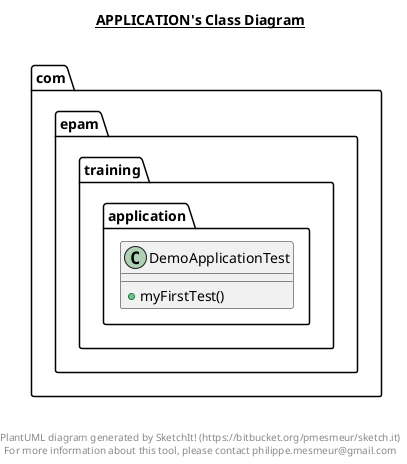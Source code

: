 @startuml

title __APPLICATION's Class Diagram__\n

  package com.epam.training {
    package com.epam.training.application {
      class DemoApplicationTest {
          + myFirstTest()
      }
    }
  }
  



right footer


PlantUML diagram generated by SketchIt! (https://bitbucket.org/pmesmeur/sketch.it)
For more information about this tool, please contact philippe.mesmeur@gmail.com
endfooter

@enduml
